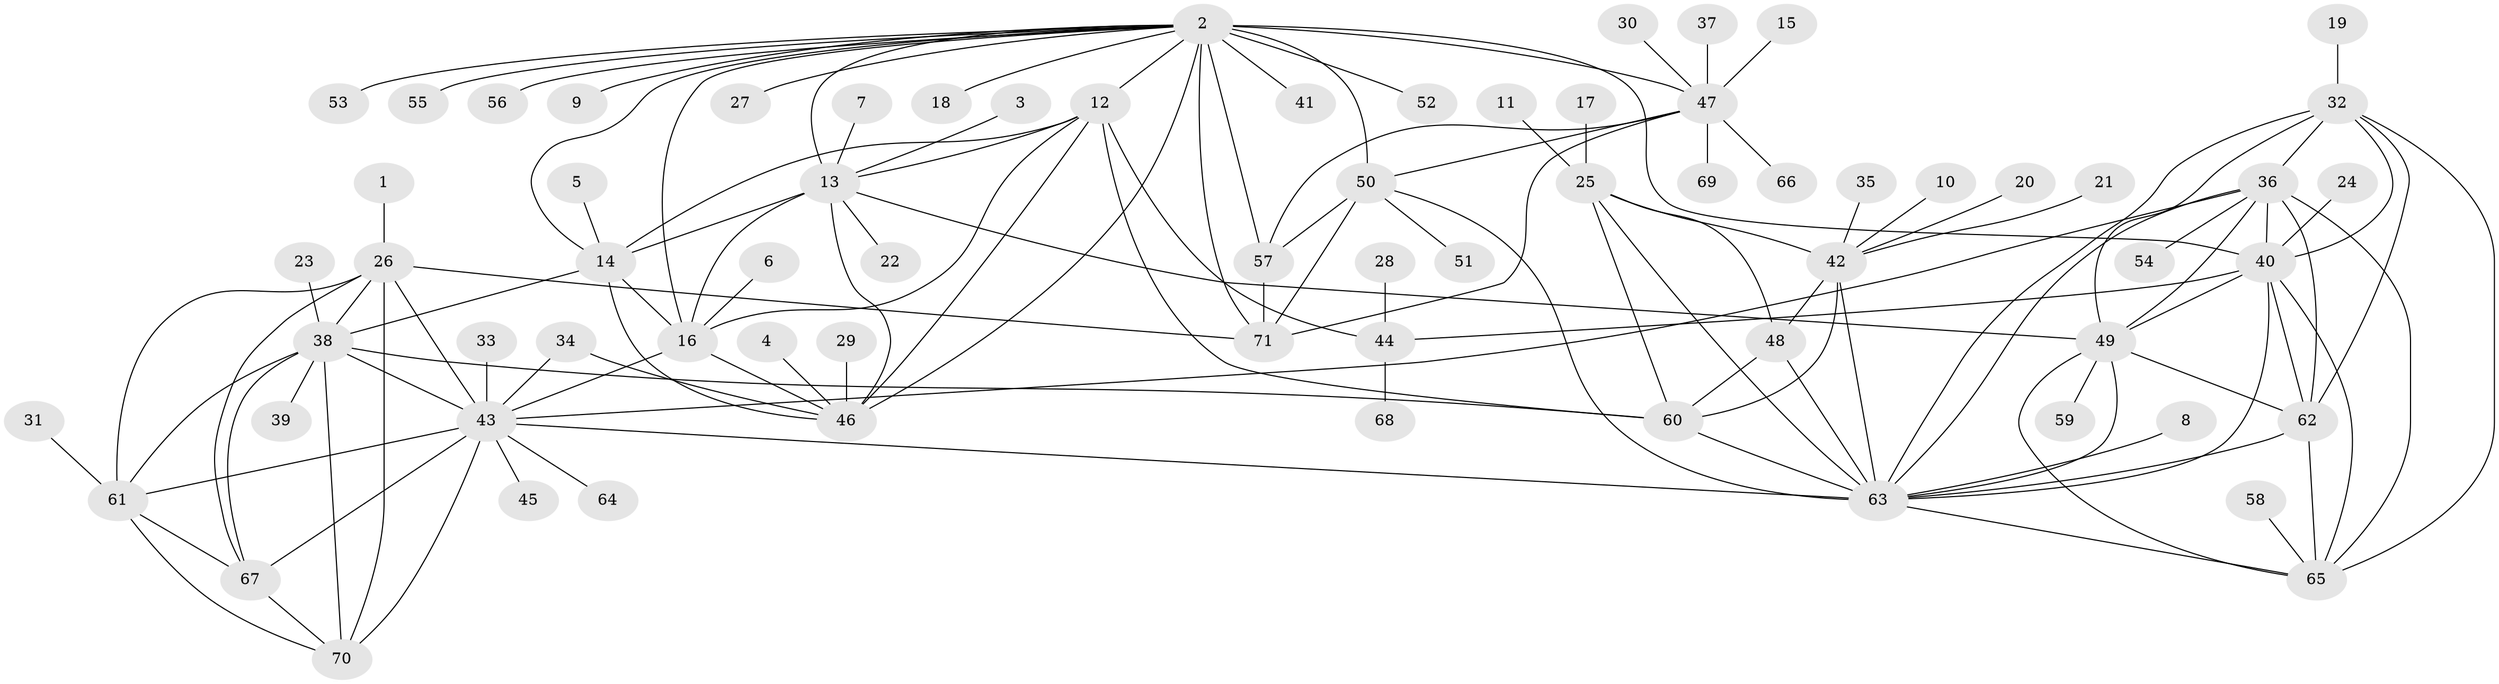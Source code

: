 // original degree distribution, {9: 0.056338028169014086, 10: 0.056338028169014086, 8: 0.04929577464788732, 7: 0.035211267605633804, 12: 0.02112676056338028, 11: 0.02112676056338028, 6: 0.007042253521126761, 1: 0.5985915492957746, 2: 0.1267605633802817, 4: 0.007042253521126761, 5: 0.007042253521126761, 3: 0.014084507042253521}
// Generated by graph-tools (version 1.1) at 2025/26/03/09/25 03:26:35]
// undirected, 71 vertices, 127 edges
graph export_dot {
graph [start="1"]
  node [color=gray90,style=filled];
  1;
  2;
  3;
  4;
  5;
  6;
  7;
  8;
  9;
  10;
  11;
  12;
  13;
  14;
  15;
  16;
  17;
  18;
  19;
  20;
  21;
  22;
  23;
  24;
  25;
  26;
  27;
  28;
  29;
  30;
  31;
  32;
  33;
  34;
  35;
  36;
  37;
  38;
  39;
  40;
  41;
  42;
  43;
  44;
  45;
  46;
  47;
  48;
  49;
  50;
  51;
  52;
  53;
  54;
  55;
  56;
  57;
  58;
  59;
  60;
  61;
  62;
  63;
  64;
  65;
  66;
  67;
  68;
  69;
  70;
  71;
  1 -- 26 [weight=1.0];
  2 -- 9 [weight=1.0];
  2 -- 12 [weight=1.0];
  2 -- 13 [weight=2.0];
  2 -- 14 [weight=1.0];
  2 -- 16 [weight=1.0];
  2 -- 18 [weight=1.0];
  2 -- 27 [weight=1.0];
  2 -- 40 [weight=1.0];
  2 -- 41 [weight=1.0];
  2 -- 46 [weight=1.0];
  2 -- 47 [weight=2.0];
  2 -- 50 [weight=4.0];
  2 -- 52 [weight=1.0];
  2 -- 53 [weight=1.0];
  2 -- 55 [weight=1.0];
  2 -- 56 [weight=1.0];
  2 -- 57 [weight=2.0];
  2 -- 71 [weight=2.0];
  3 -- 13 [weight=1.0];
  4 -- 46 [weight=1.0];
  5 -- 14 [weight=1.0];
  6 -- 16 [weight=1.0];
  7 -- 13 [weight=1.0];
  8 -- 63 [weight=1.0];
  10 -- 42 [weight=1.0];
  11 -- 25 [weight=1.0];
  12 -- 13 [weight=2.0];
  12 -- 14 [weight=1.0];
  12 -- 16 [weight=1.0];
  12 -- 44 [weight=1.0];
  12 -- 46 [weight=1.0];
  12 -- 60 [weight=1.0];
  13 -- 14 [weight=2.0];
  13 -- 16 [weight=2.0];
  13 -- 22 [weight=1.0];
  13 -- 46 [weight=2.0];
  13 -- 49 [weight=1.0];
  14 -- 16 [weight=1.0];
  14 -- 38 [weight=1.0];
  14 -- 46 [weight=1.0];
  15 -- 47 [weight=1.0];
  16 -- 43 [weight=1.0];
  16 -- 46 [weight=1.0];
  17 -- 25 [weight=1.0];
  19 -- 32 [weight=1.0];
  20 -- 42 [weight=1.0];
  21 -- 42 [weight=1.0];
  23 -- 38 [weight=1.0];
  24 -- 40 [weight=1.0];
  25 -- 42 [weight=2.0];
  25 -- 48 [weight=2.0];
  25 -- 60 [weight=1.0];
  25 -- 63 [weight=1.0];
  26 -- 38 [weight=1.0];
  26 -- 43 [weight=1.0];
  26 -- 61 [weight=1.0];
  26 -- 67 [weight=1.0];
  26 -- 70 [weight=2.0];
  26 -- 71 [weight=1.0];
  28 -- 44 [weight=1.0];
  29 -- 46 [weight=1.0];
  30 -- 47 [weight=1.0];
  31 -- 61 [weight=1.0];
  32 -- 36 [weight=1.0];
  32 -- 40 [weight=1.0];
  32 -- 49 [weight=1.0];
  32 -- 62 [weight=1.0];
  32 -- 63 [weight=1.0];
  32 -- 65 [weight=1.0];
  33 -- 43 [weight=1.0];
  34 -- 43 [weight=1.0];
  34 -- 46 [weight=1.0];
  35 -- 42 [weight=1.0];
  36 -- 40 [weight=1.0];
  36 -- 43 [weight=1.0];
  36 -- 49 [weight=1.0];
  36 -- 54 [weight=1.0];
  36 -- 62 [weight=1.0];
  36 -- 63 [weight=1.0];
  36 -- 65 [weight=1.0];
  37 -- 47 [weight=1.0];
  38 -- 39 [weight=1.0];
  38 -- 43 [weight=1.0];
  38 -- 60 [weight=1.0];
  38 -- 61 [weight=1.0];
  38 -- 67 [weight=1.0];
  38 -- 70 [weight=2.0];
  40 -- 44 [weight=1.0];
  40 -- 49 [weight=1.0];
  40 -- 62 [weight=1.0];
  40 -- 63 [weight=1.0];
  40 -- 65 [weight=1.0];
  42 -- 48 [weight=4.0];
  42 -- 60 [weight=2.0];
  42 -- 63 [weight=2.0];
  43 -- 45 [weight=1.0];
  43 -- 61 [weight=1.0];
  43 -- 63 [weight=1.0];
  43 -- 64 [weight=1.0];
  43 -- 67 [weight=1.0];
  43 -- 70 [weight=2.0];
  44 -- 68 [weight=1.0];
  47 -- 50 [weight=2.0];
  47 -- 57 [weight=1.0];
  47 -- 66 [weight=1.0];
  47 -- 69 [weight=1.0];
  47 -- 71 [weight=1.0];
  48 -- 60 [weight=2.0];
  48 -- 63 [weight=2.0];
  49 -- 59 [weight=1.0];
  49 -- 62 [weight=1.0];
  49 -- 63 [weight=1.0];
  49 -- 65 [weight=1.0];
  50 -- 51 [weight=1.0];
  50 -- 57 [weight=2.0];
  50 -- 63 [weight=2.0];
  50 -- 71 [weight=2.0];
  57 -- 71 [weight=1.0];
  58 -- 65 [weight=1.0];
  60 -- 63 [weight=1.0];
  61 -- 67 [weight=1.0];
  61 -- 70 [weight=2.0];
  62 -- 63 [weight=1.0];
  62 -- 65 [weight=1.0];
  63 -- 65 [weight=1.0];
  67 -- 70 [weight=2.0];
}
